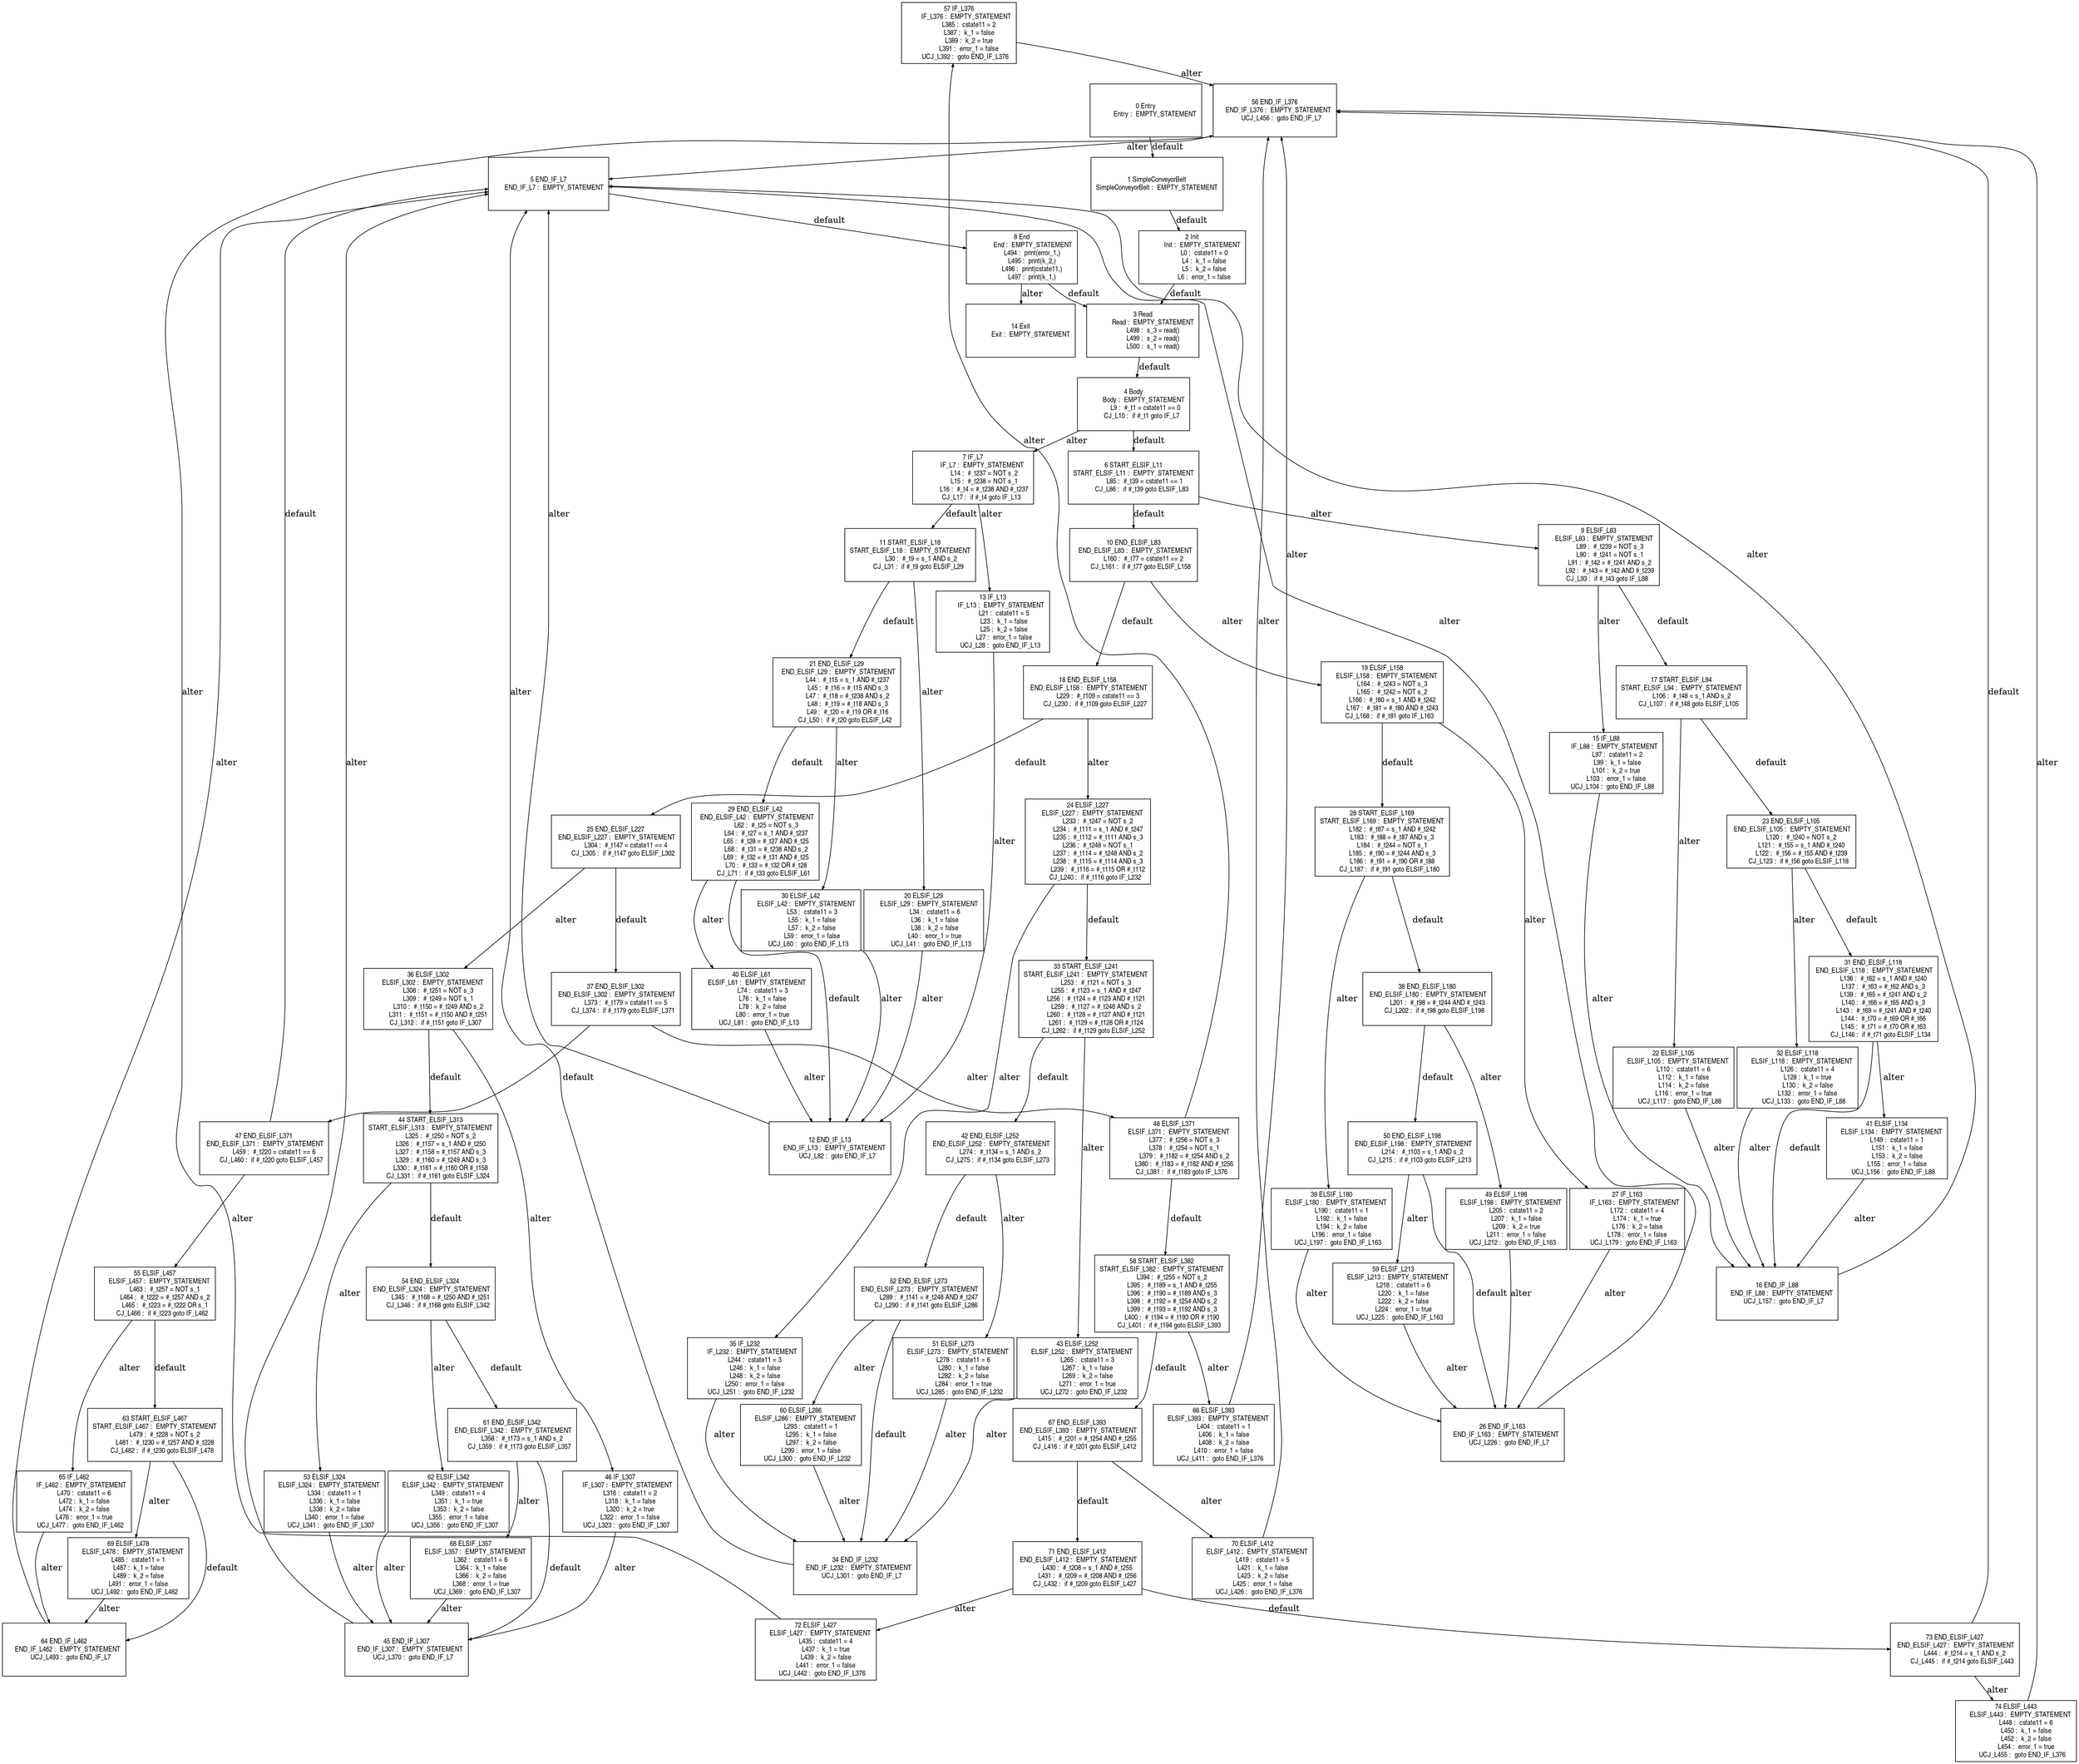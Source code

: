 digraph G {
  ranksep=.25;
  edge [arrowsize=.5]
  node [shape=rectangle, fontname="ArialNarrow",
        fontsize=12,  height=1.2];
  "57 IF_L376
        IF_L376 :  EMPTY_STATEMENT
           L385 :  cstate11 = 2
           L387 :  k_1 = false
           L389 :  k_2 = true
           L391 :  error_1 = false
       UCJ_L392 :  goto END_IF_L376
"; "13 IF_L13
         IF_L13 :  EMPTY_STATEMENT
            L21 :  cstate11 = 5
            L23 :  k_1 = false
            L25 :  k_2 = false
            L27 :  error_1 = false
        UCJ_L28 :  goto END_IF_L13
"; "9 ELSIF_L83
      ELSIF_L83 :  EMPTY_STATEMENT
            L89 :  #_t239 = NOT s_3
            L90 :  #_t241 = NOT s_1
            L91 :  #_t42 = #_t241 AND s_2
            L92 :  #_t43 = #_t42 AND #_t239
         CJ_L93 :  if #_t43 goto IF_L88
"; "65 IF_L462
        IF_L462 :  EMPTY_STATEMENT
           L470 :  cstate11 = 6
           L472 :  k_1 = false
           L474 :  k_2 = false
           L476 :  error_1 = true
       UCJ_L477 :  goto END_IF_L462
"; "58 START_ELSIF_L382
START_ELSIF_L382 :  EMPTY_STATEMENT
           L394 :  #_t255 = NOT s_2
           L395 :  #_t189 = s_1 AND #_t255
           L396 :  #_t190 = #_t189 AND s_3
           L398 :  #_t192 = #_t254 AND s_2
           L399 :  #_t193 = #_t192 AND s_3
           L400 :  #_t194 = #_t193 OR #_t190
        CJ_L401 :  if #_t194 goto ELSIF_L393
"; "10 END_ELSIF_L83
  END_ELSIF_L83 :  EMPTY_STATEMENT
           L160 :  #_t77 = cstate11 == 2
        CJ_L161 :  if #_t77 goto ELSIF_L158
"; "20 ELSIF_L29
      ELSIF_L29 :  EMPTY_STATEMENT
            L34 :  cstate11 = 6
            L36 :  k_1 = false
            L38 :  k_2 = false
            L40 :  error_1 = true
        UCJ_L41 :  goto END_IF_L13
"; "3 Read
           Read :  EMPTY_STATEMENT
           L498 :  s_3 = read()
           L499 :  s_2 = read()
           L500 :  s_1 = read()
"; "31 END_ELSIF_L118
 END_ELSIF_L118 :  EMPTY_STATEMENT
           L136 :  #_t62 = s_1 AND #_t240
           L137 :  #_t63 = #_t62 AND s_3
           L139 :  #_t65 = #_t241 AND s_2
           L140 :  #_t66 = #_t65 AND s_3
           L143 :  #_t69 = #_t241 AND #_t240
           L144 :  #_t70 = #_t69 OR #_t66
           L145 :  #_t71 = #_t70 OR #_t63
        CJ_L146 :  if #_t71 goto ELSIF_L134
"; "59 ELSIF_L213
     ELSIF_L213 :  EMPTY_STATEMENT
           L218 :  cstate11 = 6
           L220 :  k_1 = false
           L222 :  k_2 = false
           L224 :  error_1 = true
       UCJ_L225 :  goto END_IF_L163
"; "61 END_ELSIF_L342
 END_ELSIF_L342 :  EMPTY_STATEMENT
           L358 :  #_t173 = s_1 AND s_2
        CJ_L359 :  if #_t173 goto ELSIF_L357
"; "14 Exit
           Exit :  EMPTY_STATEMENT
"; "49 ELSIF_L198
     ELSIF_L198 :  EMPTY_STATEMENT
           L205 :  cstate11 = 2
           L207 :  k_1 = false
           L209 :  k_2 = true
           L211 :  error_1 = false
       UCJ_L212 :  goto END_IF_L163
"; "21 END_ELSIF_L29
  END_ELSIF_L29 :  EMPTY_STATEMENT
            L44 :  #_t15 = s_1 AND #_t237
            L45 :  #_t16 = #_t15 AND s_3
            L47 :  #_t18 = #_t238 AND s_2
            L48 :  #_t19 = #_t18 AND s_3
            L49 :  #_t20 = #_t19 OR #_t16
         CJ_L50 :  if #_t20 goto ELSIF_L42
"; "38 END_ELSIF_L180
 END_ELSIF_L180 :  EMPTY_STATEMENT
           L201 :  #_t98 = #_t244 AND #_t243
        CJ_L202 :  if #_t98 goto ELSIF_L198
"; "24 ELSIF_L227
     ELSIF_L227 :  EMPTY_STATEMENT
           L233 :  #_t247 = NOT s_2
           L234 :  #_t111 = s_1 AND #_t247
           L235 :  #_t112 = #_t111 AND s_3
           L236 :  #_t248 = NOT s_1
           L237 :  #_t114 = #_t248 AND s_2
           L238 :  #_t115 = #_t114 AND s_3
           L239 :  #_t116 = #_t115 OR #_t112
        CJ_L240 :  if #_t116 goto IF_L232
"; "50 END_ELSIF_L198
 END_ELSIF_L198 :  EMPTY_STATEMENT
           L214 :  #_t103 = s_1 AND s_2
        CJ_L215 :  if #_t103 goto ELSIF_L213
"; "71 END_ELSIF_L412
 END_ELSIF_L412 :  EMPTY_STATEMENT
           L430 :  #_t208 = s_1 AND #_t255
           L431 :  #_t209 = #_t208 AND #_t256
        CJ_L432 :  if #_t209 goto ELSIF_L427
"; "32 ELSIF_L118
     ELSIF_L118 :  EMPTY_STATEMENT
           L126 :  cstate11 = 4
           L128 :  k_1 = true
           L130 :  k_2 = false
           L132 :  error_1 = false
       UCJ_L133 :  goto END_IF_L88
"; "17 START_ELSIF_L94
START_ELSIF_L94 :  EMPTY_STATEMENT
           L106 :  #_t48 = s_1 AND s_2
        CJ_L107 :  if #_t48 goto ELSIF_L105
"; "54 END_ELSIF_L324
 END_ELSIF_L324 :  EMPTY_STATEMENT
           L345 :  #_t168 = #_t250 AND #_t251
        CJ_L346 :  if #_t168 goto ELSIF_L342
"; "68 ELSIF_L357
     ELSIF_L357 :  EMPTY_STATEMENT
           L362 :  cstate11 = 6
           L364 :  k_1 = false
           L366 :  k_2 = false
           L368 :  error_1 = true
       UCJ_L369 :  goto END_IF_L307
"; "67 END_ELSIF_L393
 END_ELSIF_L393 :  EMPTY_STATEMENT
           L415 :  #_t201 = #_t254 AND #_t255
        CJ_L416 :  if #_t201 goto ELSIF_L412
"; "18 END_ELSIF_L158
 END_ELSIF_L158 :  EMPTY_STATEMENT
           L229 :  #_t109 = cstate11 == 3
        CJ_L230 :  if #_t109 goto ELSIF_L227
"; "52 END_ELSIF_L273
 END_ELSIF_L273 :  EMPTY_STATEMENT
           L289 :  #_t141 = #_t248 AND #_t247
        CJ_L290 :  if #_t141 goto ELSIF_L286
"; "1 SimpleConveyorBelt
SimpleConveyorBelt :  EMPTY_STATEMENT
"; "48 ELSIF_L371
     ELSIF_L371 :  EMPTY_STATEMENT
           L377 :  #_t256 = NOT s_3
           L378 :  #_t254 = NOT s_1
           L379 :  #_t182 = #_t254 AND s_2
           L380 :  #_t183 = #_t182 AND #_t256
        CJ_L381 :  if #_t183 goto IF_L376
"; "0 Entry
          Entry :  EMPTY_STATEMENT
"; "56 END_IF_L376
    END_IF_L376 :  EMPTY_STATEMENT
       UCJ_L456 :  goto END_IF_L7
"; "36 ELSIF_L302
     ELSIF_L302 :  EMPTY_STATEMENT
           L308 :  #_t251 = NOT s_3
           L309 :  #_t249 = NOT s_1
           L310 :  #_t150 = #_t249 AND s_2
           L311 :  #_t151 = #_t150 AND #_t251
        CJ_L312 :  if #_t151 goto IF_L307
"; "12 END_IF_L13
     END_IF_L13 :  EMPTY_STATEMENT
        UCJ_L82 :  goto END_IF_L7
"; "74 ELSIF_L443
     ELSIF_L443 :  EMPTY_STATEMENT
           L448 :  cstate11 = 6
           L450 :  k_1 = false
           L452 :  k_2 = false
           L454 :  error_1 = true
       UCJ_L455 :  goto END_IF_L376
"; "34 END_IF_L232
    END_IF_L232 :  EMPTY_STATEMENT
       UCJ_L301 :  goto END_IF_L7
"; "40 ELSIF_L61
      ELSIF_L61 :  EMPTY_STATEMENT
            L74 :  cstate11 = 3
            L76 :  k_1 = false
            L78 :  k_2 = false
            L80 :  error_1 = true
        UCJ_L81 :  goto END_IF_L13
"; "22 ELSIF_L105
     ELSIF_L105 :  EMPTY_STATEMENT
           L110 :  cstate11 = 6
           L112 :  k_1 = false
           L114 :  k_2 = false
           L116 :  error_1 = true
       UCJ_L117 :  goto END_IF_L88
"; "33 START_ELSIF_L241
START_ELSIF_L241 :  EMPTY_STATEMENT
           L253 :  #_t121 = NOT s_3
           L255 :  #_t123 = s_1 AND #_t247
           L256 :  #_t124 = #_t123 AND #_t121
           L259 :  #_t127 = #_t248 AND s_2
           L260 :  #_t128 = #_t127 AND #_t121
           L261 :  #_t129 = #_t128 OR #_t124
        CJ_L262 :  if #_t129 goto ELSIF_L252
"; "69 ELSIF_L478
     ELSIF_L478 :  EMPTY_STATEMENT
           L485 :  cstate11 = 1
           L487 :  k_1 = false
           L489 :  k_2 = false
           L491 :  error_1 = false
       UCJ_L492 :  goto END_IF_L462
"; "15 IF_L88
         IF_L88 :  EMPTY_STATEMENT
            L97 :  cstate11 = 2
            L99 :  k_1 = false
           L101 :  k_2 = true
           L103 :  error_1 = false
       UCJ_L104 :  goto END_IF_L88
"; "46 IF_L307
        IF_L307 :  EMPTY_STATEMENT
           L316 :  cstate11 = 2
           L318 :  k_1 = false
           L320 :  k_2 = true
           L322 :  error_1 = false
       UCJ_L323 :  goto END_IF_L307
"; "51 ELSIF_L273
     ELSIF_L273 :  EMPTY_STATEMENT
           L278 :  cstate11 = 6
           L280 :  k_1 = false
           L282 :  k_2 = false
           L284 :  error_1 = true
       UCJ_L285 :  goto END_IF_L232
"; "11 START_ELSIF_L18
START_ELSIF_L18 :  EMPTY_STATEMENT
            L30 :  #_t9 = s_1 AND s_2
         CJ_L31 :  if #_t9 goto ELSIF_L29
"; "44 START_ELSIF_L313
START_ELSIF_L313 :  EMPTY_STATEMENT
           L325 :  #_t250 = NOT s_2
           L326 :  #_t157 = s_1 AND #_t250
           L327 :  #_t158 = #_t157 AND s_3
           L329 :  #_t160 = #_t249 AND s_3
           L330 :  #_t161 = #_t160 OR #_t158
        CJ_L331 :  if #_t161 goto ELSIF_L324
"; "42 END_ELSIF_L252
 END_ELSIF_L252 :  EMPTY_STATEMENT
           L274 :  #_t134 = s_1 AND s_2
        CJ_L275 :  if #_t134 goto ELSIF_L273
"; "16 END_IF_L88
     END_IF_L88 :  EMPTY_STATEMENT
       UCJ_L157 :  goto END_IF_L7
"; "27 IF_L163
        IF_L163 :  EMPTY_STATEMENT
           L172 :  cstate11 = 4
           L174 :  k_1 = true
           L176 :  k_2 = false
           L178 :  error_1 = false
       UCJ_L179 :  goto END_IF_L163
"; "28 START_ELSIF_L169
START_ELSIF_L169 :  EMPTY_STATEMENT
           L182 :  #_t87 = s_1 AND #_t242
           L183 :  #_t88 = #_t87 AND s_3
           L184 :  #_t244 = NOT s_1
           L185 :  #_t90 = #_t244 AND s_3
           L186 :  #_t91 = #_t90 OR #_t88
        CJ_L187 :  if #_t91 goto ELSIF_L180
"; "64 END_IF_L462
    END_IF_L462 :  EMPTY_STATEMENT
       UCJ_L493 :  goto END_IF_L7
"; "37 END_ELSIF_L302
 END_ELSIF_L302 :  EMPTY_STATEMENT
           L373 :  #_t179 = cstate11 == 5
        CJ_L374 :  if #_t179 goto ELSIF_L371
"; "25 END_ELSIF_L227
 END_ELSIF_L227 :  EMPTY_STATEMENT
           L304 :  #_t147 = cstate11 == 4
        CJ_L305 :  if #_t147 goto ELSIF_L302
"; "30 ELSIF_L42
      ELSIF_L42 :  EMPTY_STATEMENT
            L53 :  cstate11 = 3
            L55 :  k_1 = false
            L57 :  k_2 = false
            L59 :  error_1 = false
        UCJ_L60 :  goto END_IF_L13
"; "60 ELSIF_L286
     ELSIF_L286 :  EMPTY_STATEMENT
           L293 :  cstate11 = 1
           L295 :  k_1 = false
           L297 :  k_2 = false
           L299 :  error_1 = false
       UCJ_L300 :  goto END_IF_L232
"; "5 END_IF_L7
      END_IF_L7 :  EMPTY_STATEMENT
"; "72 ELSIF_L427
     ELSIF_L427 :  EMPTY_STATEMENT
           L435 :  cstate11 = 4
           L437 :  k_1 = true
           L439 :  k_2 = false
           L441 :  error_1 = false
       UCJ_L442 :  goto END_IF_L376
"; "8 End
            End :  EMPTY_STATEMENT
           L494 :  print(error_1,)
           L495 :  print(k_2,)
           L496 :  print(cstate11,)
           L497 :  print(k_1,)
"; "55 ELSIF_L457
     ELSIF_L457 :  EMPTY_STATEMENT
           L463 :  #_t257 = NOT s_1
           L464 :  #_t222 = #_t257 AND s_2
           L465 :  #_t223 = #_t222 OR s_1
        CJ_L466 :  if #_t223 goto IF_L462
"; "26 END_IF_L163
    END_IF_L163 :  EMPTY_STATEMENT
       UCJ_L226 :  goto END_IF_L7
"; "35 IF_L232
        IF_L232 :  EMPTY_STATEMENT
           L244 :  cstate11 = 3
           L246 :  k_1 = false
           L248 :  k_2 = false
           L250 :  error_1 = false
       UCJ_L251 :  goto END_IF_L232
"; "47 END_ELSIF_L371
 END_ELSIF_L371 :  EMPTY_STATEMENT
           L459 :  #_t220 = cstate11 == 6
        CJ_L460 :  if #_t220 goto ELSIF_L457
"; "41 ELSIF_L134
     ELSIF_L134 :  EMPTY_STATEMENT
           L149 :  cstate11 = 1
           L151 :  k_1 = false
           L153 :  k_2 = false
           L155 :  error_1 = false
       UCJ_L156 :  goto END_IF_L88
"; "23 END_ELSIF_L105
 END_ELSIF_L105 :  EMPTY_STATEMENT
           L120 :  #_t240 = NOT s_2
           L121 :  #_t55 = s_1 AND #_t240
           L122 :  #_t56 = #_t55 AND #_t239
        CJ_L123 :  if #_t56 goto ELSIF_L118
"; "66 ELSIF_L393
     ELSIF_L393 :  EMPTY_STATEMENT
           L404 :  cstate11 = 1
           L406 :  k_1 = false
           L408 :  k_2 = false
           L410 :  error_1 = false
       UCJ_L411 :  goto END_IF_L376
"; "2 Init
           Init :  EMPTY_STATEMENT
             L0 :  cstate11 = 0
             L4 :  k_1 = false
             L5 :  k_2 = false
             L6 :  error_1 = false
"; "62 ELSIF_L342
     ELSIF_L342 :  EMPTY_STATEMENT
           L349 :  cstate11 = 4
           L351 :  k_1 = true
           L353 :  k_2 = false
           L355 :  error_1 = false
       UCJ_L356 :  goto END_IF_L307
"; "29 END_ELSIF_L42
  END_ELSIF_L42 :  EMPTY_STATEMENT
            L62 :  #_t25 = NOT s_3
            L64 :  #_t27 = s_1 AND #_t237
            L65 :  #_t28 = #_t27 AND #_t25
            L68 :  #_t31 = #_t238 AND s_2
            L69 :  #_t32 = #_t31 AND #_t25
            L70 :  #_t33 = #_t32 OR #_t28
         CJ_L71 :  if #_t33 goto ELSIF_L61
"; "70 ELSIF_L412
     ELSIF_L412 :  EMPTY_STATEMENT
           L419 :  cstate11 = 5
           L421 :  k_1 = false
           L423 :  k_2 = false
           L425 :  error_1 = false
       UCJ_L426 :  goto END_IF_L376
"; "73 END_ELSIF_L427
 END_ELSIF_L427 :  EMPTY_STATEMENT
           L444 :  #_t214 = s_1 AND s_2
        CJ_L445 :  if #_t214 goto ELSIF_L443
"; "45 END_IF_L307
    END_IF_L307 :  EMPTY_STATEMENT
       UCJ_L370 :  goto END_IF_L7
"; "19 ELSIF_L158
     ELSIF_L158 :  EMPTY_STATEMENT
           L164 :  #_t243 = NOT s_3
           L165 :  #_t242 = NOT s_2
           L166 :  #_t80 = s_1 AND #_t242
           L167 :  #_t81 = #_t80 AND #_t243
        CJ_L168 :  if #_t81 goto IF_L163
"; "6 START_ELSIF_L11
START_ELSIF_L11 :  EMPTY_STATEMENT
            L85 :  #_t39 = cstate11 == 1
         CJ_L86 :  if #_t39 goto ELSIF_L83
"; "63 START_ELSIF_L467
START_ELSIF_L467 :  EMPTY_STATEMENT
           L479 :  #_t228 = NOT s_2
           L481 :  #_t230 = #_t257 AND #_t228
        CJ_L482 :  if #_t230 goto ELSIF_L478
"; "53 ELSIF_L324
     ELSIF_L324 :  EMPTY_STATEMENT
           L334 :  cstate11 = 1
           L336 :  k_1 = false
           L338 :  k_2 = false
           L340 :  error_1 = false
       UCJ_L341 :  goto END_IF_L307
"; "4 Body
           Body :  EMPTY_STATEMENT
             L9 :  #_t1 = cstate11 == 0
         CJ_L10 :  if #_t1 goto IF_L7
"; "7 IF_L7
          IF_L7 :  EMPTY_STATEMENT
            L14 :  #_t237 = NOT s_2
            L15 :  #_t238 = NOT s_1
            L16 :  #_t4 = #_t238 AND #_t237
         CJ_L17 :  if #_t4 goto IF_L13
"; "39 ELSIF_L180
     ELSIF_L180 :  EMPTY_STATEMENT
           L190 :  cstate11 = 1
           L192 :  k_1 = false
           L194 :  k_2 = false
           L196 :  error_1 = false
       UCJ_L197 :  goto END_IF_L163
"; "43 ELSIF_L252
     ELSIF_L252 :  EMPTY_STATEMENT
           L265 :  cstate11 = 3
           L267 :  k_1 = false
           L269 :  k_2 = false
           L271 :  error_1 = true
       UCJ_L272 :  goto END_IF_L232
"; 
  "1 SimpleConveyorBelt
SimpleConveyorBelt :  EMPTY_STATEMENT
" -> "2 Init
           Init :  EMPTY_STATEMENT
             L0 :  cstate11 = 0
             L4 :  k_1 = false
             L5 :  k_2 = false
             L6 :  error_1 = false
"  [label="default"];
  "2 Init
           Init :  EMPTY_STATEMENT
             L0 :  cstate11 = 0
             L4 :  k_1 = false
             L5 :  k_2 = false
             L6 :  error_1 = false
" -> "3 Read
           Read :  EMPTY_STATEMENT
           L498 :  s_3 = read()
           L499 :  s_2 = read()
           L500 :  s_1 = read()
"  [label="default"];
  "4 Body
           Body :  EMPTY_STATEMENT
             L9 :  #_t1 = cstate11 == 0
         CJ_L10 :  if #_t1 goto IF_L7
" -> "6 START_ELSIF_L11
START_ELSIF_L11 :  EMPTY_STATEMENT
            L85 :  #_t39 = cstate11 == 1
         CJ_L86 :  if #_t39 goto ELSIF_L83
"  [label="default"];
  "4 Body
           Body :  EMPTY_STATEMENT
             L9 :  #_t1 = cstate11 == 0
         CJ_L10 :  if #_t1 goto IF_L7
" -> "7 IF_L7
          IF_L7 :  EMPTY_STATEMENT
            L14 :  #_t237 = NOT s_2
            L15 :  #_t238 = NOT s_1
            L16 :  #_t4 = #_t238 AND #_t237
         CJ_L17 :  if #_t4 goto IF_L13
"  [label="alter"];
  "7 IF_L7
          IF_L7 :  EMPTY_STATEMENT
            L14 :  #_t237 = NOT s_2
            L15 :  #_t238 = NOT s_1
            L16 :  #_t4 = #_t238 AND #_t237
         CJ_L17 :  if #_t4 goto IF_L13
" -> "11 START_ELSIF_L18
START_ELSIF_L18 :  EMPTY_STATEMENT
            L30 :  #_t9 = s_1 AND s_2
         CJ_L31 :  if #_t9 goto ELSIF_L29
"  [label="default"];
  "7 IF_L7
          IF_L7 :  EMPTY_STATEMENT
            L14 :  #_t237 = NOT s_2
            L15 :  #_t238 = NOT s_1
            L16 :  #_t4 = #_t238 AND #_t237
         CJ_L17 :  if #_t4 goto IF_L13
" -> "13 IF_L13
         IF_L13 :  EMPTY_STATEMENT
            L21 :  cstate11 = 5
            L23 :  k_1 = false
            L25 :  k_2 = false
            L27 :  error_1 = false
        UCJ_L28 :  goto END_IF_L13
"  [label="alter"];
  "13 IF_L13
         IF_L13 :  EMPTY_STATEMENT
            L21 :  cstate11 = 5
            L23 :  k_1 = false
            L25 :  k_2 = false
            L27 :  error_1 = false
        UCJ_L28 :  goto END_IF_L13
" -> "12 END_IF_L13
     END_IF_L13 :  EMPTY_STATEMENT
        UCJ_L82 :  goto END_IF_L7
"  [label="alter"];
  "11 START_ELSIF_L18
START_ELSIF_L18 :  EMPTY_STATEMENT
            L30 :  #_t9 = s_1 AND s_2
         CJ_L31 :  if #_t9 goto ELSIF_L29
" -> "21 END_ELSIF_L29
  END_ELSIF_L29 :  EMPTY_STATEMENT
            L44 :  #_t15 = s_1 AND #_t237
            L45 :  #_t16 = #_t15 AND s_3
            L47 :  #_t18 = #_t238 AND s_2
            L48 :  #_t19 = #_t18 AND s_3
            L49 :  #_t20 = #_t19 OR #_t16
         CJ_L50 :  if #_t20 goto ELSIF_L42
"  [label="default"];
  "11 START_ELSIF_L18
START_ELSIF_L18 :  EMPTY_STATEMENT
            L30 :  #_t9 = s_1 AND s_2
         CJ_L31 :  if #_t9 goto ELSIF_L29
" -> "20 ELSIF_L29
      ELSIF_L29 :  EMPTY_STATEMENT
            L34 :  cstate11 = 6
            L36 :  k_1 = false
            L38 :  k_2 = false
            L40 :  error_1 = true
        UCJ_L41 :  goto END_IF_L13
"  [label="alter"];
  "20 ELSIF_L29
      ELSIF_L29 :  EMPTY_STATEMENT
            L34 :  cstate11 = 6
            L36 :  k_1 = false
            L38 :  k_2 = false
            L40 :  error_1 = true
        UCJ_L41 :  goto END_IF_L13
" -> "12 END_IF_L13
     END_IF_L13 :  EMPTY_STATEMENT
        UCJ_L82 :  goto END_IF_L7
"  [label="alter"];
  "21 END_ELSIF_L29
  END_ELSIF_L29 :  EMPTY_STATEMENT
            L44 :  #_t15 = s_1 AND #_t237
            L45 :  #_t16 = #_t15 AND s_3
            L47 :  #_t18 = #_t238 AND s_2
            L48 :  #_t19 = #_t18 AND s_3
            L49 :  #_t20 = #_t19 OR #_t16
         CJ_L50 :  if #_t20 goto ELSIF_L42
" -> "29 END_ELSIF_L42
  END_ELSIF_L42 :  EMPTY_STATEMENT
            L62 :  #_t25 = NOT s_3
            L64 :  #_t27 = s_1 AND #_t237
            L65 :  #_t28 = #_t27 AND #_t25
            L68 :  #_t31 = #_t238 AND s_2
            L69 :  #_t32 = #_t31 AND #_t25
            L70 :  #_t33 = #_t32 OR #_t28
         CJ_L71 :  if #_t33 goto ELSIF_L61
"  [label="default"];
  "21 END_ELSIF_L29
  END_ELSIF_L29 :  EMPTY_STATEMENT
            L44 :  #_t15 = s_1 AND #_t237
            L45 :  #_t16 = #_t15 AND s_3
            L47 :  #_t18 = #_t238 AND s_2
            L48 :  #_t19 = #_t18 AND s_3
            L49 :  #_t20 = #_t19 OR #_t16
         CJ_L50 :  if #_t20 goto ELSIF_L42
" -> "30 ELSIF_L42
      ELSIF_L42 :  EMPTY_STATEMENT
            L53 :  cstate11 = 3
            L55 :  k_1 = false
            L57 :  k_2 = false
            L59 :  error_1 = false
        UCJ_L60 :  goto END_IF_L13
"  [label="alter"];
  "30 ELSIF_L42
      ELSIF_L42 :  EMPTY_STATEMENT
            L53 :  cstate11 = 3
            L55 :  k_1 = false
            L57 :  k_2 = false
            L59 :  error_1 = false
        UCJ_L60 :  goto END_IF_L13
" -> "12 END_IF_L13
     END_IF_L13 :  EMPTY_STATEMENT
        UCJ_L82 :  goto END_IF_L7
"  [label="alter"];
  "29 END_ELSIF_L42
  END_ELSIF_L42 :  EMPTY_STATEMENT
            L62 :  #_t25 = NOT s_3
            L64 :  #_t27 = s_1 AND #_t237
            L65 :  #_t28 = #_t27 AND #_t25
            L68 :  #_t31 = #_t238 AND s_2
            L69 :  #_t32 = #_t31 AND #_t25
            L70 :  #_t33 = #_t32 OR #_t28
         CJ_L71 :  if #_t33 goto ELSIF_L61
" -> "12 END_IF_L13
     END_IF_L13 :  EMPTY_STATEMENT
        UCJ_L82 :  goto END_IF_L7
"  [label="default"];
  "29 END_ELSIF_L42
  END_ELSIF_L42 :  EMPTY_STATEMENT
            L62 :  #_t25 = NOT s_3
            L64 :  #_t27 = s_1 AND #_t237
            L65 :  #_t28 = #_t27 AND #_t25
            L68 :  #_t31 = #_t238 AND s_2
            L69 :  #_t32 = #_t31 AND #_t25
            L70 :  #_t33 = #_t32 OR #_t28
         CJ_L71 :  if #_t33 goto ELSIF_L61
" -> "40 ELSIF_L61
      ELSIF_L61 :  EMPTY_STATEMENT
            L74 :  cstate11 = 3
            L76 :  k_1 = false
            L78 :  k_2 = false
            L80 :  error_1 = true
        UCJ_L81 :  goto END_IF_L13
"  [label="alter"];
  "40 ELSIF_L61
      ELSIF_L61 :  EMPTY_STATEMENT
            L74 :  cstate11 = 3
            L76 :  k_1 = false
            L78 :  k_2 = false
            L80 :  error_1 = true
        UCJ_L81 :  goto END_IF_L13
" -> "12 END_IF_L13
     END_IF_L13 :  EMPTY_STATEMENT
        UCJ_L82 :  goto END_IF_L7
"  [label="alter"];
  "12 END_IF_L13
     END_IF_L13 :  EMPTY_STATEMENT
        UCJ_L82 :  goto END_IF_L7
" -> "5 END_IF_L7
      END_IF_L7 :  EMPTY_STATEMENT
"  [label="alter"];
  "6 START_ELSIF_L11
START_ELSIF_L11 :  EMPTY_STATEMENT
            L85 :  #_t39 = cstate11 == 1
         CJ_L86 :  if #_t39 goto ELSIF_L83
" -> "10 END_ELSIF_L83
  END_ELSIF_L83 :  EMPTY_STATEMENT
           L160 :  #_t77 = cstate11 == 2
        CJ_L161 :  if #_t77 goto ELSIF_L158
"  [label="default"];
  "6 START_ELSIF_L11
START_ELSIF_L11 :  EMPTY_STATEMENT
            L85 :  #_t39 = cstate11 == 1
         CJ_L86 :  if #_t39 goto ELSIF_L83
" -> "9 ELSIF_L83
      ELSIF_L83 :  EMPTY_STATEMENT
            L89 :  #_t239 = NOT s_3
            L90 :  #_t241 = NOT s_1
            L91 :  #_t42 = #_t241 AND s_2
            L92 :  #_t43 = #_t42 AND #_t239
         CJ_L93 :  if #_t43 goto IF_L88
"  [label="alter"];
  "9 ELSIF_L83
      ELSIF_L83 :  EMPTY_STATEMENT
            L89 :  #_t239 = NOT s_3
            L90 :  #_t241 = NOT s_1
            L91 :  #_t42 = #_t241 AND s_2
            L92 :  #_t43 = #_t42 AND #_t239
         CJ_L93 :  if #_t43 goto IF_L88
" -> "17 START_ELSIF_L94
START_ELSIF_L94 :  EMPTY_STATEMENT
           L106 :  #_t48 = s_1 AND s_2
        CJ_L107 :  if #_t48 goto ELSIF_L105
"  [label="default"];
  "9 ELSIF_L83
      ELSIF_L83 :  EMPTY_STATEMENT
            L89 :  #_t239 = NOT s_3
            L90 :  #_t241 = NOT s_1
            L91 :  #_t42 = #_t241 AND s_2
            L92 :  #_t43 = #_t42 AND #_t239
         CJ_L93 :  if #_t43 goto IF_L88
" -> "15 IF_L88
         IF_L88 :  EMPTY_STATEMENT
            L97 :  cstate11 = 2
            L99 :  k_1 = false
           L101 :  k_2 = true
           L103 :  error_1 = false
       UCJ_L104 :  goto END_IF_L88
"  [label="alter"];
  "15 IF_L88
         IF_L88 :  EMPTY_STATEMENT
            L97 :  cstate11 = 2
            L99 :  k_1 = false
           L101 :  k_2 = true
           L103 :  error_1 = false
       UCJ_L104 :  goto END_IF_L88
" -> "16 END_IF_L88
     END_IF_L88 :  EMPTY_STATEMENT
       UCJ_L157 :  goto END_IF_L7
"  [label="alter"];
  "17 START_ELSIF_L94
START_ELSIF_L94 :  EMPTY_STATEMENT
           L106 :  #_t48 = s_1 AND s_2
        CJ_L107 :  if #_t48 goto ELSIF_L105
" -> "23 END_ELSIF_L105
 END_ELSIF_L105 :  EMPTY_STATEMENT
           L120 :  #_t240 = NOT s_2
           L121 :  #_t55 = s_1 AND #_t240
           L122 :  #_t56 = #_t55 AND #_t239
        CJ_L123 :  if #_t56 goto ELSIF_L118
"  [label="default"];
  "17 START_ELSIF_L94
START_ELSIF_L94 :  EMPTY_STATEMENT
           L106 :  #_t48 = s_1 AND s_2
        CJ_L107 :  if #_t48 goto ELSIF_L105
" -> "22 ELSIF_L105
     ELSIF_L105 :  EMPTY_STATEMENT
           L110 :  cstate11 = 6
           L112 :  k_1 = false
           L114 :  k_2 = false
           L116 :  error_1 = true
       UCJ_L117 :  goto END_IF_L88
"  [label="alter"];
  "22 ELSIF_L105
     ELSIF_L105 :  EMPTY_STATEMENT
           L110 :  cstate11 = 6
           L112 :  k_1 = false
           L114 :  k_2 = false
           L116 :  error_1 = true
       UCJ_L117 :  goto END_IF_L88
" -> "16 END_IF_L88
     END_IF_L88 :  EMPTY_STATEMENT
       UCJ_L157 :  goto END_IF_L7
"  [label="alter"];
  "23 END_ELSIF_L105
 END_ELSIF_L105 :  EMPTY_STATEMENT
           L120 :  #_t240 = NOT s_2
           L121 :  #_t55 = s_1 AND #_t240
           L122 :  #_t56 = #_t55 AND #_t239
        CJ_L123 :  if #_t56 goto ELSIF_L118
" -> "31 END_ELSIF_L118
 END_ELSIF_L118 :  EMPTY_STATEMENT
           L136 :  #_t62 = s_1 AND #_t240
           L137 :  #_t63 = #_t62 AND s_3
           L139 :  #_t65 = #_t241 AND s_2
           L140 :  #_t66 = #_t65 AND s_3
           L143 :  #_t69 = #_t241 AND #_t240
           L144 :  #_t70 = #_t69 OR #_t66
           L145 :  #_t71 = #_t70 OR #_t63
        CJ_L146 :  if #_t71 goto ELSIF_L134
"  [label="default"];
  "23 END_ELSIF_L105
 END_ELSIF_L105 :  EMPTY_STATEMENT
           L120 :  #_t240 = NOT s_2
           L121 :  #_t55 = s_1 AND #_t240
           L122 :  #_t56 = #_t55 AND #_t239
        CJ_L123 :  if #_t56 goto ELSIF_L118
" -> "32 ELSIF_L118
     ELSIF_L118 :  EMPTY_STATEMENT
           L126 :  cstate11 = 4
           L128 :  k_1 = true
           L130 :  k_2 = false
           L132 :  error_1 = false
       UCJ_L133 :  goto END_IF_L88
"  [label="alter"];
  "32 ELSIF_L118
     ELSIF_L118 :  EMPTY_STATEMENT
           L126 :  cstate11 = 4
           L128 :  k_1 = true
           L130 :  k_2 = false
           L132 :  error_1 = false
       UCJ_L133 :  goto END_IF_L88
" -> "16 END_IF_L88
     END_IF_L88 :  EMPTY_STATEMENT
       UCJ_L157 :  goto END_IF_L7
"  [label="alter"];
  "31 END_ELSIF_L118
 END_ELSIF_L118 :  EMPTY_STATEMENT
           L136 :  #_t62 = s_1 AND #_t240
           L137 :  #_t63 = #_t62 AND s_3
           L139 :  #_t65 = #_t241 AND s_2
           L140 :  #_t66 = #_t65 AND s_3
           L143 :  #_t69 = #_t241 AND #_t240
           L144 :  #_t70 = #_t69 OR #_t66
           L145 :  #_t71 = #_t70 OR #_t63
        CJ_L146 :  if #_t71 goto ELSIF_L134
" -> "16 END_IF_L88
     END_IF_L88 :  EMPTY_STATEMENT
       UCJ_L157 :  goto END_IF_L7
"  [label="default"];
  "31 END_ELSIF_L118
 END_ELSIF_L118 :  EMPTY_STATEMENT
           L136 :  #_t62 = s_1 AND #_t240
           L137 :  #_t63 = #_t62 AND s_3
           L139 :  #_t65 = #_t241 AND s_2
           L140 :  #_t66 = #_t65 AND s_3
           L143 :  #_t69 = #_t241 AND #_t240
           L144 :  #_t70 = #_t69 OR #_t66
           L145 :  #_t71 = #_t70 OR #_t63
        CJ_L146 :  if #_t71 goto ELSIF_L134
" -> "41 ELSIF_L134
     ELSIF_L134 :  EMPTY_STATEMENT
           L149 :  cstate11 = 1
           L151 :  k_1 = false
           L153 :  k_2 = false
           L155 :  error_1 = false
       UCJ_L156 :  goto END_IF_L88
"  [label="alter"];
  "41 ELSIF_L134
     ELSIF_L134 :  EMPTY_STATEMENT
           L149 :  cstate11 = 1
           L151 :  k_1 = false
           L153 :  k_2 = false
           L155 :  error_1 = false
       UCJ_L156 :  goto END_IF_L88
" -> "16 END_IF_L88
     END_IF_L88 :  EMPTY_STATEMENT
       UCJ_L157 :  goto END_IF_L7
"  [label="alter"];
  "16 END_IF_L88
     END_IF_L88 :  EMPTY_STATEMENT
       UCJ_L157 :  goto END_IF_L7
" -> "5 END_IF_L7
      END_IF_L7 :  EMPTY_STATEMENT
"  [label="alter"];
  "10 END_ELSIF_L83
  END_ELSIF_L83 :  EMPTY_STATEMENT
           L160 :  #_t77 = cstate11 == 2
        CJ_L161 :  if #_t77 goto ELSIF_L158
" -> "18 END_ELSIF_L158
 END_ELSIF_L158 :  EMPTY_STATEMENT
           L229 :  #_t109 = cstate11 == 3
        CJ_L230 :  if #_t109 goto ELSIF_L227
"  [label="default"];
  "10 END_ELSIF_L83
  END_ELSIF_L83 :  EMPTY_STATEMENT
           L160 :  #_t77 = cstate11 == 2
        CJ_L161 :  if #_t77 goto ELSIF_L158
" -> "19 ELSIF_L158
     ELSIF_L158 :  EMPTY_STATEMENT
           L164 :  #_t243 = NOT s_3
           L165 :  #_t242 = NOT s_2
           L166 :  #_t80 = s_1 AND #_t242
           L167 :  #_t81 = #_t80 AND #_t243
        CJ_L168 :  if #_t81 goto IF_L163
"  [label="alter"];
  "19 ELSIF_L158
     ELSIF_L158 :  EMPTY_STATEMENT
           L164 :  #_t243 = NOT s_3
           L165 :  #_t242 = NOT s_2
           L166 :  #_t80 = s_1 AND #_t242
           L167 :  #_t81 = #_t80 AND #_t243
        CJ_L168 :  if #_t81 goto IF_L163
" -> "28 START_ELSIF_L169
START_ELSIF_L169 :  EMPTY_STATEMENT
           L182 :  #_t87 = s_1 AND #_t242
           L183 :  #_t88 = #_t87 AND s_3
           L184 :  #_t244 = NOT s_1
           L185 :  #_t90 = #_t244 AND s_3
           L186 :  #_t91 = #_t90 OR #_t88
        CJ_L187 :  if #_t91 goto ELSIF_L180
"  [label="default"];
  "19 ELSIF_L158
     ELSIF_L158 :  EMPTY_STATEMENT
           L164 :  #_t243 = NOT s_3
           L165 :  #_t242 = NOT s_2
           L166 :  #_t80 = s_1 AND #_t242
           L167 :  #_t81 = #_t80 AND #_t243
        CJ_L168 :  if #_t81 goto IF_L163
" -> "27 IF_L163
        IF_L163 :  EMPTY_STATEMENT
           L172 :  cstate11 = 4
           L174 :  k_1 = true
           L176 :  k_2 = false
           L178 :  error_1 = false
       UCJ_L179 :  goto END_IF_L163
"  [label="alter"];
  "27 IF_L163
        IF_L163 :  EMPTY_STATEMENT
           L172 :  cstate11 = 4
           L174 :  k_1 = true
           L176 :  k_2 = false
           L178 :  error_1 = false
       UCJ_L179 :  goto END_IF_L163
" -> "26 END_IF_L163
    END_IF_L163 :  EMPTY_STATEMENT
       UCJ_L226 :  goto END_IF_L7
"  [label="alter"];
  "28 START_ELSIF_L169
START_ELSIF_L169 :  EMPTY_STATEMENT
           L182 :  #_t87 = s_1 AND #_t242
           L183 :  #_t88 = #_t87 AND s_3
           L184 :  #_t244 = NOT s_1
           L185 :  #_t90 = #_t244 AND s_3
           L186 :  #_t91 = #_t90 OR #_t88
        CJ_L187 :  if #_t91 goto ELSIF_L180
" -> "38 END_ELSIF_L180
 END_ELSIF_L180 :  EMPTY_STATEMENT
           L201 :  #_t98 = #_t244 AND #_t243
        CJ_L202 :  if #_t98 goto ELSIF_L198
"  [label="default"];
  "28 START_ELSIF_L169
START_ELSIF_L169 :  EMPTY_STATEMENT
           L182 :  #_t87 = s_1 AND #_t242
           L183 :  #_t88 = #_t87 AND s_3
           L184 :  #_t244 = NOT s_1
           L185 :  #_t90 = #_t244 AND s_3
           L186 :  #_t91 = #_t90 OR #_t88
        CJ_L187 :  if #_t91 goto ELSIF_L180
" -> "39 ELSIF_L180
     ELSIF_L180 :  EMPTY_STATEMENT
           L190 :  cstate11 = 1
           L192 :  k_1 = false
           L194 :  k_2 = false
           L196 :  error_1 = false
       UCJ_L197 :  goto END_IF_L163
"  [label="alter"];
  "39 ELSIF_L180
     ELSIF_L180 :  EMPTY_STATEMENT
           L190 :  cstate11 = 1
           L192 :  k_1 = false
           L194 :  k_2 = false
           L196 :  error_1 = false
       UCJ_L197 :  goto END_IF_L163
" -> "26 END_IF_L163
    END_IF_L163 :  EMPTY_STATEMENT
       UCJ_L226 :  goto END_IF_L7
"  [label="alter"];
  "38 END_ELSIF_L180
 END_ELSIF_L180 :  EMPTY_STATEMENT
           L201 :  #_t98 = #_t244 AND #_t243
        CJ_L202 :  if #_t98 goto ELSIF_L198
" -> "50 END_ELSIF_L198
 END_ELSIF_L198 :  EMPTY_STATEMENT
           L214 :  #_t103 = s_1 AND s_2
        CJ_L215 :  if #_t103 goto ELSIF_L213
"  [label="default"];
  "38 END_ELSIF_L180
 END_ELSIF_L180 :  EMPTY_STATEMENT
           L201 :  #_t98 = #_t244 AND #_t243
        CJ_L202 :  if #_t98 goto ELSIF_L198
" -> "49 ELSIF_L198
     ELSIF_L198 :  EMPTY_STATEMENT
           L205 :  cstate11 = 2
           L207 :  k_1 = false
           L209 :  k_2 = true
           L211 :  error_1 = false
       UCJ_L212 :  goto END_IF_L163
"  [label="alter"];
  "49 ELSIF_L198
     ELSIF_L198 :  EMPTY_STATEMENT
           L205 :  cstate11 = 2
           L207 :  k_1 = false
           L209 :  k_2 = true
           L211 :  error_1 = false
       UCJ_L212 :  goto END_IF_L163
" -> "26 END_IF_L163
    END_IF_L163 :  EMPTY_STATEMENT
       UCJ_L226 :  goto END_IF_L7
"  [label="alter"];
  "50 END_ELSIF_L198
 END_ELSIF_L198 :  EMPTY_STATEMENT
           L214 :  #_t103 = s_1 AND s_2
        CJ_L215 :  if #_t103 goto ELSIF_L213
" -> "26 END_IF_L163
    END_IF_L163 :  EMPTY_STATEMENT
       UCJ_L226 :  goto END_IF_L7
"  [label="default"];
  "50 END_ELSIF_L198
 END_ELSIF_L198 :  EMPTY_STATEMENT
           L214 :  #_t103 = s_1 AND s_2
        CJ_L215 :  if #_t103 goto ELSIF_L213
" -> "59 ELSIF_L213
     ELSIF_L213 :  EMPTY_STATEMENT
           L218 :  cstate11 = 6
           L220 :  k_1 = false
           L222 :  k_2 = false
           L224 :  error_1 = true
       UCJ_L225 :  goto END_IF_L163
"  [label="alter"];
  "59 ELSIF_L213
     ELSIF_L213 :  EMPTY_STATEMENT
           L218 :  cstate11 = 6
           L220 :  k_1 = false
           L222 :  k_2 = false
           L224 :  error_1 = true
       UCJ_L225 :  goto END_IF_L163
" -> "26 END_IF_L163
    END_IF_L163 :  EMPTY_STATEMENT
       UCJ_L226 :  goto END_IF_L7
"  [label="alter"];
  "26 END_IF_L163
    END_IF_L163 :  EMPTY_STATEMENT
       UCJ_L226 :  goto END_IF_L7
" -> "5 END_IF_L7
      END_IF_L7 :  EMPTY_STATEMENT
"  [label="alter"];
  "18 END_ELSIF_L158
 END_ELSIF_L158 :  EMPTY_STATEMENT
           L229 :  #_t109 = cstate11 == 3
        CJ_L230 :  if #_t109 goto ELSIF_L227
" -> "25 END_ELSIF_L227
 END_ELSIF_L227 :  EMPTY_STATEMENT
           L304 :  #_t147 = cstate11 == 4
        CJ_L305 :  if #_t147 goto ELSIF_L302
"  [label="default"];
  "18 END_ELSIF_L158
 END_ELSIF_L158 :  EMPTY_STATEMENT
           L229 :  #_t109 = cstate11 == 3
        CJ_L230 :  if #_t109 goto ELSIF_L227
" -> "24 ELSIF_L227
     ELSIF_L227 :  EMPTY_STATEMENT
           L233 :  #_t247 = NOT s_2
           L234 :  #_t111 = s_1 AND #_t247
           L235 :  #_t112 = #_t111 AND s_3
           L236 :  #_t248 = NOT s_1
           L237 :  #_t114 = #_t248 AND s_2
           L238 :  #_t115 = #_t114 AND s_3
           L239 :  #_t116 = #_t115 OR #_t112
        CJ_L240 :  if #_t116 goto IF_L232
"  [label="alter"];
  "24 ELSIF_L227
     ELSIF_L227 :  EMPTY_STATEMENT
           L233 :  #_t247 = NOT s_2
           L234 :  #_t111 = s_1 AND #_t247
           L235 :  #_t112 = #_t111 AND s_3
           L236 :  #_t248 = NOT s_1
           L237 :  #_t114 = #_t248 AND s_2
           L238 :  #_t115 = #_t114 AND s_3
           L239 :  #_t116 = #_t115 OR #_t112
        CJ_L240 :  if #_t116 goto IF_L232
" -> "33 START_ELSIF_L241
START_ELSIF_L241 :  EMPTY_STATEMENT
           L253 :  #_t121 = NOT s_3
           L255 :  #_t123 = s_1 AND #_t247
           L256 :  #_t124 = #_t123 AND #_t121
           L259 :  #_t127 = #_t248 AND s_2
           L260 :  #_t128 = #_t127 AND #_t121
           L261 :  #_t129 = #_t128 OR #_t124
        CJ_L262 :  if #_t129 goto ELSIF_L252
"  [label="default"];
  "24 ELSIF_L227
     ELSIF_L227 :  EMPTY_STATEMENT
           L233 :  #_t247 = NOT s_2
           L234 :  #_t111 = s_1 AND #_t247
           L235 :  #_t112 = #_t111 AND s_3
           L236 :  #_t248 = NOT s_1
           L237 :  #_t114 = #_t248 AND s_2
           L238 :  #_t115 = #_t114 AND s_3
           L239 :  #_t116 = #_t115 OR #_t112
        CJ_L240 :  if #_t116 goto IF_L232
" -> "35 IF_L232
        IF_L232 :  EMPTY_STATEMENT
           L244 :  cstate11 = 3
           L246 :  k_1 = false
           L248 :  k_2 = false
           L250 :  error_1 = false
       UCJ_L251 :  goto END_IF_L232
"  [label="alter"];
  "35 IF_L232
        IF_L232 :  EMPTY_STATEMENT
           L244 :  cstate11 = 3
           L246 :  k_1 = false
           L248 :  k_2 = false
           L250 :  error_1 = false
       UCJ_L251 :  goto END_IF_L232
" -> "34 END_IF_L232
    END_IF_L232 :  EMPTY_STATEMENT
       UCJ_L301 :  goto END_IF_L7
"  [label="alter"];
  "33 START_ELSIF_L241
START_ELSIF_L241 :  EMPTY_STATEMENT
           L253 :  #_t121 = NOT s_3
           L255 :  #_t123 = s_1 AND #_t247
           L256 :  #_t124 = #_t123 AND #_t121
           L259 :  #_t127 = #_t248 AND s_2
           L260 :  #_t128 = #_t127 AND #_t121
           L261 :  #_t129 = #_t128 OR #_t124
        CJ_L262 :  if #_t129 goto ELSIF_L252
" -> "42 END_ELSIF_L252
 END_ELSIF_L252 :  EMPTY_STATEMENT
           L274 :  #_t134 = s_1 AND s_2
        CJ_L275 :  if #_t134 goto ELSIF_L273
"  [label="default"];
  "33 START_ELSIF_L241
START_ELSIF_L241 :  EMPTY_STATEMENT
           L253 :  #_t121 = NOT s_3
           L255 :  #_t123 = s_1 AND #_t247
           L256 :  #_t124 = #_t123 AND #_t121
           L259 :  #_t127 = #_t248 AND s_2
           L260 :  #_t128 = #_t127 AND #_t121
           L261 :  #_t129 = #_t128 OR #_t124
        CJ_L262 :  if #_t129 goto ELSIF_L252
" -> "43 ELSIF_L252
     ELSIF_L252 :  EMPTY_STATEMENT
           L265 :  cstate11 = 3
           L267 :  k_1 = false
           L269 :  k_2 = false
           L271 :  error_1 = true
       UCJ_L272 :  goto END_IF_L232
"  [label="alter"];
  "43 ELSIF_L252
     ELSIF_L252 :  EMPTY_STATEMENT
           L265 :  cstate11 = 3
           L267 :  k_1 = false
           L269 :  k_2 = false
           L271 :  error_1 = true
       UCJ_L272 :  goto END_IF_L232
" -> "34 END_IF_L232
    END_IF_L232 :  EMPTY_STATEMENT
       UCJ_L301 :  goto END_IF_L7
"  [label="alter"];
  "42 END_ELSIF_L252
 END_ELSIF_L252 :  EMPTY_STATEMENT
           L274 :  #_t134 = s_1 AND s_2
        CJ_L275 :  if #_t134 goto ELSIF_L273
" -> "52 END_ELSIF_L273
 END_ELSIF_L273 :  EMPTY_STATEMENT
           L289 :  #_t141 = #_t248 AND #_t247
        CJ_L290 :  if #_t141 goto ELSIF_L286
"  [label="default"];
  "42 END_ELSIF_L252
 END_ELSIF_L252 :  EMPTY_STATEMENT
           L274 :  #_t134 = s_1 AND s_2
        CJ_L275 :  if #_t134 goto ELSIF_L273
" -> "51 ELSIF_L273
     ELSIF_L273 :  EMPTY_STATEMENT
           L278 :  cstate11 = 6
           L280 :  k_1 = false
           L282 :  k_2 = false
           L284 :  error_1 = true
       UCJ_L285 :  goto END_IF_L232
"  [label="alter"];
  "51 ELSIF_L273
     ELSIF_L273 :  EMPTY_STATEMENT
           L278 :  cstate11 = 6
           L280 :  k_1 = false
           L282 :  k_2 = false
           L284 :  error_1 = true
       UCJ_L285 :  goto END_IF_L232
" -> "34 END_IF_L232
    END_IF_L232 :  EMPTY_STATEMENT
       UCJ_L301 :  goto END_IF_L7
"  [label="alter"];
  "52 END_ELSIF_L273
 END_ELSIF_L273 :  EMPTY_STATEMENT
           L289 :  #_t141 = #_t248 AND #_t247
        CJ_L290 :  if #_t141 goto ELSIF_L286
" -> "34 END_IF_L232
    END_IF_L232 :  EMPTY_STATEMENT
       UCJ_L301 :  goto END_IF_L7
"  [label="default"];
  "52 END_ELSIF_L273
 END_ELSIF_L273 :  EMPTY_STATEMENT
           L289 :  #_t141 = #_t248 AND #_t247
        CJ_L290 :  if #_t141 goto ELSIF_L286
" -> "60 ELSIF_L286
     ELSIF_L286 :  EMPTY_STATEMENT
           L293 :  cstate11 = 1
           L295 :  k_1 = false
           L297 :  k_2 = false
           L299 :  error_1 = false
       UCJ_L300 :  goto END_IF_L232
"  [label="alter"];
  "60 ELSIF_L286
     ELSIF_L286 :  EMPTY_STATEMENT
           L293 :  cstate11 = 1
           L295 :  k_1 = false
           L297 :  k_2 = false
           L299 :  error_1 = false
       UCJ_L300 :  goto END_IF_L232
" -> "34 END_IF_L232
    END_IF_L232 :  EMPTY_STATEMENT
       UCJ_L301 :  goto END_IF_L7
"  [label="alter"];
  "34 END_IF_L232
    END_IF_L232 :  EMPTY_STATEMENT
       UCJ_L301 :  goto END_IF_L7
" -> "5 END_IF_L7
      END_IF_L7 :  EMPTY_STATEMENT
"  [label="alter"];
  "25 END_ELSIF_L227
 END_ELSIF_L227 :  EMPTY_STATEMENT
           L304 :  #_t147 = cstate11 == 4
        CJ_L305 :  if #_t147 goto ELSIF_L302
" -> "37 END_ELSIF_L302
 END_ELSIF_L302 :  EMPTY_STATEMENT
           L373 :  #_t179 = cstate11 == 5
        CJ_L374 :  if #_t179 goto ELSIF_L371
"  [label="default"];
  "25 END_ELSIF_L227
 END_ELSIF_L227 :  EMPTY_STATEMENT
           L304 :  #_t147 = cstate11 == 4
        CJ_L305 :  if #_t147 goto ELSIF_L302
" -> "36 ELSIF_L302
     ELSIF_L302 :  EMPTY_STATEMENT
           L308 :  #_t251 = NOT s_3
           L309 :  #_t249 = NOT s_1
           L310 :  #_t150 = #_t249 AND s_2
           L311 :  #_t151 = #_t150 AND #_t251
        CJ_L312 :  if #_t151 goto IF_L307
"  [label="alter"];
  "36 ELSIF_L302
     ELSIF_L302 :  EMPTY_STATEMENT
           L308 :  #_t251 = NOT s_3
           L309 :  #_t249 = NOT s_1
           L310 :  #_t150 = #_t249 AND s_2
           L311 :  #_t151 = #_t150 AND #_t251
        CJ_L312 :  if #_t151 goto IF_L307
" -> "44 START_ELSIF_L313
START_ELSIF_L313 :  EMPTY_STATEMENT
           L325 :  #_t250 = NOT s_2
           L326 :  #_t157 = s_1 AND #_t250
           L327 :  #_t158 = #_t157 AND s_3
           L329 :  #_t160 = #_t249 AND s_3
           L330 :  #_t161 = #_t160 OR #_t158
        CJ_L331 :  if #_t161 goto ELSIF_L324
"  [label="default"];
  "36 ELSIF_L302
     ELSIF_L302 :  EMPTY_STATEMENT
           L308 :  #_t251 = NOT s_3
           L309 :  #_t249 = NOT s_1
           L310 :  #_t150 = #_t249 AND s_2
           L311 :  #_t151 = #_t150 AND #_t251
        CJ_L312 :  if #_t151 goto IF_L307
" -> "46 IF_L307
        IF_L307 :  EMPTY_STATEMENT
           L316 :  cstate11 = 2
           L318 :  k_1 = false
           L320 :  k_2 = true
           L322 :  error_1 = false
       UCJ_L323 :  goto END_IF_L307
"  [label="alter"];
  "46 IF_L307
        IF_L307 :  EMPTY_STATEMENT
           L316 :  cstate11 = 2
           L318 :  k_1 = false
           L320 :  k_2 = true
           L322 :  error_1 = false
       UCJ_L323 :  goto END_IF_L307
" -> "45 END_IF_L307
    END_IF_L307 :  EMPTY_STATEMENT
       UCJ_L370 :  goto END_IF_L7
"  [label="alter"];
  "44 START_ELSIF_L313
START_ELSIF_L313 :  EMPTY_STATEMENT
           L325 :  #_t250 = NOT s_2
           L326 :  #_t157 = s_1 AND #_t250
           L327 :  #_t158 = #_t157 AND s_3
           L329 :  #_t160 = #_t249 AND s_3
           L330 :  #_t161 = #_t160 OR #_t158
        CJ_L331 :  if #_t161 goto ELSIF_L324
" -> "54 END_ELSIF_L324
 END_ELSIF_L324 :  EMPTY_STATEMENT
           L345 :  #_t168 = #_t250 AND #_t251
        CJ_L346 :  if #_t168 goto ELSIF_L342
"  [label="default"];
  "44 START_ELSIF_L313
START_ELSIF_L313 :  EMPTY_STATEMENT
           L325 :  #_t250 = NOT s_2
           L326 :  #_t157 = s_1 AND #_t250
           L327 :  #_t158 = #_t157 AND s_3
           L329 :  #_t160 = #_t249 AND s_3
           L330 :  #_t161 = #_t160 OR #_t158
        CJ_L331 :  if #_t161 goto ELSIF_L324
" -> "53 ELSIF_L324
     ELSIF_L324 :  EMPTY_STATEMENT
           L334 :  cstate11 = 1
           L336 :  k_1 = false
           L338 :  k_2 = false
           L340 :  error_1 = false
       UCJ_L341 :  goto END_IF_L307
"  [label="alter"];
  "53 ELSIF_L324
     ELSIF_L324 :  EMPTY_STATEMENT
           L334 :  cstate11 = 1
           L336 :  k_1 = false
           L338 :  k_2 = false
           L340 :  error_1 = false
       UCJ_L341 :  goto END_IF_L307
" -> "45 END_IF_L307
    END_IF_L307 :  EMPTY_STATEMENT
       UCJ_L370 :  goto END_IF_L7
"  [label="alter"];
  "54 END_ELSIF_L324
 END_ELSIF_L324 :  EMPTY_STATEMENT
           L345 :  #_t168 = #_t250 AND #_t251
        CJ_L346 :  if #_t168 goto ELSIF_L342
" -> "61 END_ELSIF_L342
 END_ELSIF_L342 :  EMPTY_STATEMENT
           L358 :  #_t173 = s_1 AND s_2
        CJ_L359 :  if #_t173 goto ELSIF_L357
"  [label="default"];
  "54 END_ELSIF_L324
 END_ELSIF_L324 :  EMPTY_STATEMENT
           L345 :  #_t168 = #_t250 AND #_t251
        CJ_L346 :  if #_t168 goto ELSIF_L342
" -> "62 ELSIF_L342
     ELSIF_L342 :  EMPTY_STATEMENT
           L349 :  cstate11 = 4
           L351 :  k_1 = true
           L353 :  k_2 = false
           L355 :  error_1 = false
       UCJ_L356 :  goto END_IF_L307
"  [label="alter"];
  "62 ELSIF_L342
     ELSIF_L342 :  EMPTY_STATEMENT
           L349 :  cstate11 = 4
           L351 :  k_1 = true
           L353 :  k_2 = false
           L355 :  error_1 = false
       UCJ_L356 :  goto END_IF_L307
" -> "45 END_IF_L307
    END_IF_L307 :  EMPTY_STATEMENT
       UCJ_L370 :  goto END_IF_L7
"  [label="alter"];
  "61 END_ELSIF_L342
 END_ELSIF_L342 :  EMPTY_STATEMENT
           L358 :  #_t173 = s_1 AND s_2
        CJ_L359 :  if #_t173 goto ELSIF_L357
" -> "45 END_IF_L307
    END_IF_L307 :  EMPTY_STATEMENT
       UCJ_L370 :  goto END_IF_L7
"  [label="default"];
  "61 END_ELSIF_L342
 END_ELSIF_L342 :  EMPTY_STATEMENT
           L358 :  #_t173 = s_1 AND s_2
        CJ_L359 :  if #_t173 goto ELSIF_L357
" -> "68 ELSIF_L357
     ELSIF_L357 :  EMPTY_STATEMENT
           L362 :  cstate11 = 6
           L364 :  k_1 = false
           L366 :  k_2 = false
           L368 :  error_1 = true
       UCJ_L369 :  goto END_IF_L307
"  [label="alter"];
  "68 ELSIF_L357
     ELSIF_L357 :  EMPTY_STATEMENT
           L362 :  cstate11 = 6
           L364 :  k_1 = false
           L366 :  k_2 = false
           L368 :  error_1 = true
       UCJ_L369 :  goto END_IF_L307
" -> "45 END_IF_L307
    END_IF_L307 :  EMPTY_STATEMENT
       UCJ_L370 :  goto END_IF_L7
"  [label="alter"];
  "45 END_IF_L307
    END_IF_L307 :  EMPTY_STATEMENT
       UCJ_L370 :  goto END_IF_L7
" -> "5 END_IF_L7
      END_IF_L7 :  EMPTY_STATEMENT
"  [label="alter"];
  "37 END_ELSIF_L302
 END_ELSIF_L302 :  EMPTY_STATEMENT
           L373 :  #_t179 = cstate11 == 5
        CJ_L374 :  if #_t179 goto ELSIF_L371
" -> "47 END_ELSIF_L371
 END_ELSIF_L371 :  EMPTY_STATEMENT
           L459 :  #_t220 = cstate11 == 6
        CJ_L460 :  if #_t220 goto ELSIF_L457
"  [label="default"];
  "37 END_ELSIF_L302
 END_ELSIF_L302 :  EMPTY_STATEMENT
           L373 :  #_t179 = cstate11 == 5
        CJ_L374 :  if #_t179 goto ELSIF_L371
" -> "48 ELSIF_L371
     ELSIF_L371 :  EMPTY_STATEMENT
           L377 :  #_t256 = NOT s_3
           L378 :  #_t254 = NOT s_1
           L379 :  #_t182 = #_t254 AND s_2
           L380 :  #_t183 = #_t182 AND #_t256
        CJ_L381 :  if #_t183 goto IF_L376
"  [label="alter"];
  "48 ELSIF_L371
     ELSIF_L371 :  EMPTY_STATEMENT
           L377 :  #_t256 = NOT s_3
           L378 :  #_t254 = NOT s_1
           L379 :  #_t182 = #_t254 AND s_2
           L380 :  #_t183 = #_t182 AND #_t256
        CJ_L381 :  if #_t183 goto IF_L376
" -> "58 START_ELSIF_L382
START_ELSIF_L382 :  EMPTY_STATEMENT
           L394 :  #_t255 = NOT s_2
           L395 :  #_t189 = s_1 AND #_t255
           L396 :  #_t190 = #_t189 AND s_3
           L398 :  #_t192 = #_t254 AND s_2
           L399 :  #_t193 = #_t192 AND s_3
           L400 :  #_t194 = #_t193 OR #_t190
        CJ_L401 :  if #_t194 goto ELSIF_L393
"  [label="default"];
  "48 ELSIF_L371
     ELSIF_L371 :  EMPTY_STATEMENT
           L377 :  #_t256 = NOT s_3
           L378 :  #_t254 = NOT s_1
           L379 :  #_t182 = #_t254 AND s_2
           L380 :  #_t183 = #_t182 AND #_t256
        CJ_L381 :  if #_t183 goto IF_L376
" -> "57 IF_L376
        IF_L376 :  EMPTY_STATEMENT
           L385 :  cstate11 = 2
           L387 :  k_1 = false
           L389 :  k_2 = true
           L391 :  error_1 = false
       UCJ_L392 :  goto END_IF_L376
"  [label="alter"];
  "57 IF_L376
        IF_L376 :  EMPTY_STATEMENT
           L385 :  cstate11 = 2
           L387 :  k_1 = false
           L389 :  k_2 = true
           L391 :  error_1 = false
       UCJ_L392 :  goto END_IF_L376
" -> "56 END_IF_L376
    END_IF_L376 :  EMPTY_STATEMENT
       UCJ_L456 :  goto END_IF_L7
"  [label="alter"];
  "58 START_ELSIF_L382
START_ELSIF_L382 :  EMPTY_STATEMENT
           L394 :  #_t255 = NOT s_2
           L395 :  #_t189 = s_1 AND #_t255
           L396 :  #_t190 = #_t189 AND s_3
           L398 :  #_t192 = #_t254 AND s_2
           L399 :  #_t193 = #_t192 AND s_3
           L400 :  #_t194 = #_t193 OR #_t190
        CJ_L401 :  if #_t194 goto ELSIF_L393
" -> "67 END_ELSIF_L393
 END_ELSIF_L393 :  EMPTY_STATEMENT
           L415 :  #_t201 = #_t254 AND #_t255
        CJ_L416 :  if #_t201 goto ELSIF_L412
"  [label="default"];
  "58 START_ELSIF_L382
START_ELSIF_L382 :  EMPTY_STATEMENT
           L394 :  #_t255 = NOT s_2
           L395 :  #_t189 = s_1 AND #_t255
           L396 :  #_t190 = #_t189 AND s_3
           L398 :  #_t192 = #_t254 AND s_2
           L399 :  #_t193 = #_t192 AND s_3
           L400 :  #_t194 = #_t193 OR #_t190
        CJ_L401 :  if #_t194 goto ELSIF_L393
" -> "66 ELSIF_L393
     ELSIF_L393 :  EMPTY_STATEMENT
           L404 :  cstate11 = 1
           L406 :  k_1 = false
           L408 :  k_2 = false
           L410 :  error_1 = false
       UCJ_L411 :  goto END_IF_L376
"  [label="alter"];
  "66 ELSIF_L393
     ELSIF_L393 :  EMPTY_STATEMENT
           L404 :  cstate11 = 1
           L406 :  k_1 = false
           L408 :  k_2 = false
           L410 :  error_1 = false
       UCJ_L411 :  goto END_IF_L376
" -> "56 END_IF_L376
    END_IF_L376 :  EMPTY_STATEMENT
       UCJ_L456 :  goto END_IF_L7
"  [label="alter"];
  "67 END_ELSIF_L393
 END_ELSIF_L393 :  EMPTY_STATEMENT
           L415 :  #_t201 = #_t254 AND #_t255
        CJ_L416 :  if #_t201 goto ELSIF_L412
" -> "71 END_ELSIF_L412
 END_ELSIF_L412 :  EMPTY_STATEMENT
           L430 :  #_t208 = s_1 AND #_t255
           L431 :  #_t209 = #_t208 AND #_t256
        CJ_L432 :  if #_t209 goto ELSIF_L427
"  [label="default"];
  "67 END_ELSIF_L393
 END_ELSIF_L393 :  EMPTY_STATEMENT
           L415 :  #_t201 = #_t254 AND #_t255
        CJ_L416 :  if #_t201 goto ELSIF_L412
" -> "70 ELSIF_L412
     ELSIF_L412 :  EMPTY_STATEMENT
           L419 :  cstate11 = 5
           L421 :  k_1 = false
           L423 :  k_2 = false
           L425 :  error_1 = false
       UCJ_L426 :  goto END_IF_L376
"  [label="alter"];
  "70 ELSIF_L412
     ELSIF_L412 :  EMPTY_STATEMENT
           L419 :  cstate11 = 5
           L421 :  k_1 = false
           L423 :  k_2 = false
           L425 :  error_1 = false
       UCJ_L426 :  goto END_IF_L376
" -> "56 END_IF_L376
    END_IF_L376 :  EMPTY_STATEMENT
       UCJ_L456 :  goto END_IF_L7
"  [label="alter"];
  "71 END_ELSIF_L412
 END_ELSIF_L412 :  EMPTY_STATEMENT
           L430 :  #_t208 = s_1 AND #_t255
           L431 :  #_t209 = #_t208 AND #_t256
        CJ_L432 :  if #_t209 goto ELSIF_L427
" -> "73 END_ELSIF_L427
 END_ELSIF_L427 :  EMPTY_STATEMENT
           L444 :  #_t214 = s_1 AND s_2
        CJ_L445 :  if #_t214 goto ELSIF_L443
"  [label="default"];
  "71 END_ELSIF_L412
 END_ELSIF_L412 :  EMPTY_STATEMENT
           L430 :  #_t208 = s_1 AND #_t255
           L431 :  #_t209 = #_t208 AND #_t256
        CJ_L432 :  if #_t209 goto ELSIF_L427
" -> "72 ELSIF_L427
     ELSIF_L427 :  EMPTY_STATEMENT
           L435 :  cstate11 = 4
           L437 :  k_1 = true
           L439 :  k_2 = false
           L441 :  error_1 = false
       UCJ_L442 :  goto END_IF_L376
"  [label="alter"];
  "72 ELSIF_L427
     ELSIF_L427 :  EMPTY_STATEMENT
           L435 :  cstate11 = 4
           L437 :  k_1 = true
           L439 :  k_2 = false
           L441 :  error_1 = false
       UCJ_L442 :  goto END_IF_L376
" -> "56 END_IF_L376
    END_IF_L376 :  EMPTY_STATEMENT
       UCJ_L456 :  goto END_IF_L7
"  [label="alter"];
  "73 END_ELSIF_L427
 END_ELSIF_L427 :  EMPTY_STATEMENT
           L444 :  #_t214 = s_1 AND s_2
        CJ_L445 :  if #_t214 goto ELSIF_L443
" -> "56 END_IF_L376
    END_IF_L376 :  EMPTY_STATEMENT
       UCJ_L456 :  goto END_IF_L7
"  [label="default"];
  "73 END_ELSIF_L427
 END_ELSIF_L427 :  EMPTY_STATEMENT
           L444 :  #_t214 = s_1 AND s_2
        CJ_L445 :  if #_t214 goto ELSIF_L443
" -> "74 ELSIF_L443
     ELSIF_L443 :  EMPTY_STATEMENT
           L448 :  cstate11 = 6
           L450 :  k_1 = false
           L452 :  k_2 = false
           L454 :  error_1 = true
       UCJ_L455 :  goto END_IF_L376
"  [label="alter"];
  "74 ELSIF_L443
     ELSIF_L443 :  EMPTY_STATEMENT
           L448 :  cstate11 = 6
           L450 :  k_1 = false
           L452 :  k_2 = false
           L454 :  error_1 = true
       UCJ_L455 :  goto END_IF_L376
" -> "56 END_IF_L376
    END_IF_L376 :  EMPTY_STATEMENT
       UCJ_L456 :  goto END_IF_L7
"  [label="alter"];
  "56 END_IF_L376
    END_IF_L376 :  EMPTY_STATEMENT
       UCJ_L456 :  goto END_IF_L7
" -> "5 END_IF_L7
      END_IF_L7 :  EMPTY_STATEMENT
"  [label="alter"];
  "47 END_ELSIF_L371
 END_ELSIF_L371 :  EMPTY_STATEMENT
           L459 :  #_t220 = cstate11 == 6
        CJ_L460 :  if #_t220 goto ELSIF_L457
" -> "5 END_IF_L7
      END_IF_L7 :  EMPTY_STATEMENT
"  [label="default"];
  "47 END_ELSIF_L371
 END_ELSIF_L371 :  EMPTY_STATEMENT
           L459 :  #_t220 = cstate11 == 6
        CJ_L460 :  if #_t220 goto ELSIF_L457
" -> "55 ELSIF_L457
     ELSIF_L457 :  EMPTY_STATEMENT
           L463 :  #_t257 = NOT s_1
           L464 :  #_t222 = #_t257 AND s_2
           L465 :  #_t223 = #_t222 OR s_1
        CJ_L466 :  if #_t223 goto IF_L462
"  [label="alter"];
  "55 ELSIF_L457
     ELSIF_L457 :  EMPTY_STATEMENT
           L463 :  #_t257 = NOT s_1
           L464 :  #_t222 = #_t257 AND s_2
           L465 :  #_t223 = #_t222 OR s_1
        CJ_L466 :  if #_t223 goto IF_L462
" -> "63 START_ELSIF_L467
START_ELSIF_L467 :  EMPTY_STATEMENT
           L479 :  #_t228 = NOT s_2
           L481 :  #_t230 = #_t257 AND #_t228
        CJ_L482 :  if #_t230 goto ELSIF_L478
"  [label="default"];
  "55 ELSIF_L457
     ELSIF_L457 :  EMPTY_STATEMENT
           L463 :  #_t257 = NOT s_1
           L464 :  #_t222 = #_t257 AND s_2
           L465 :  #_t223 = #_t222 OR s_1
        CJ_L466 :  if #_t223 goto IF_L462
" -> "65 IF_L462
        IF_L462 :  EMPTY_STATEMENT
           L470 :  cstate11 = 6
           L472 :  k_1 = false
           L474 :  k_2 = false
           L476 :  error_1 = true
       UCJ_L477 :  goto END_IF_L462
"  [label="alter"];
  "65 IF_L462
        IF_L462 :  EMPTY_STATEMENT
           L470 :  cstate11 = 6
           L472 :  k_1 = false
           L474 :  k_2 = false
           L476 :  error_1 = true
       UCJ_L477 :  goto END_IF_L462
" -> "64 END_IF_L462
    END_IF_L462 :  EMPTY_STATEMENT
       UCJ_L493 :  goto END_IF_L7
"  [label="alter"];
  "63 START_ELSIF_L467
START_ELSIF_L467 :  EMPTY_STATEMENT
           L479 :  #_t228 = NOT s_2
           L481 :  #_t230 = #_t257 AND #_t228
        CJ_L482 :  if #_t230 goto ELSIF_L478
" -> "64 END_IF_L462
    END_IF_L462 :  EMPTY_STATEMENT
       UCJ_L493 :  goto END_IF_L7
"  [label="default"];
  "63 START_ELSIF_L467
START_ELSIF_L467 :  EMPTY_STATEMENT
           L479 :  #_t228 = NOT s_2
           L481 :  #_t230 = #_t257 AND #_t228
        CJ_L482 :  if #_t230 goto ELSIF_L478
" -> "69 ELSIF_L478
     ELSIF_L478 :  EMPTY_STATEMENT
           L485 :  cstate11 = 1
           L487 :  k_1 = false
           L489 :  k_2 = false
           L491 :  error_1 = false
       UCJ_L492 :  goto END_IF_L462
"  [label="alter"];
  "69 ELSIF_L478
     ELSIF_L478 :  EMPTY_STATEMENT
           L485 :  cstate11 = 1
           L487 :  k_1 = false
           L489 :  k_2 = false
           L491 :  error_1 = false
       UCJ_L492 :  goto END_IF_L462
" -> "64 END_IF_L462
    END_IF_L462 :  EMPTY_STATEMENT
       UCJ_L493 :  goto END_IF_L7
"  [label="alter"];
  "64 END_IF_L462
    END_IF_L462 :  EMPTY_STATEMENT
       UCJ_L493 :  goto END_IF_L7
" -> "5 END_IF_L7
      END_IF_L7 :  EMPTY_STATEMENT
"  [label="alter"];
  "5 END_IF_L7
      END_IF_L7 :  EMPTY_STATEMENT
" -> "8 End
            End :  EMPTY_STATEMENT
           L494 :  print(error_1,)
           L495 :  print(k_2,)
           L496 :  print(cstate11,)
           L497 :  print(k_1,)
"  [label="default"];
  "0 Entry
          Entry :  EMPTY_STATEMENT
" -> "1 SimpleConveyorBelt
SimpleConveyorBelt :  EMPTY_STATEMENT
"  [label="default"];
  "8 End
            End :  EMPTY_STATEMENT
           L494 :  print(error_1,)
           L495 :  print(k_2,)
           L496 :  print(cstate11,)
           L497 :  print(k_1,)
" -> "3 Read
           Read :  EMPTY_STATEMENT
           L498 :  s_3 = read()
           L499 :  s_2 = read()
           L500 :  s_1 = read()
"  [label="default"];
  "8 End
            End :  EMPTY_STATEMENT
           L494 :  print(error_1,)
           L495 :  print(k_2,)
           L496 :  print(cstate11,)
           L497 :  print(k_1,)
" -> "14 Exit
           Exit :  EMPTY_STATEMENT
"  [label="alter"];
  "3 Read
           Read :  EMPTY_STATEMENT
           L498 :  s_3 = read()
           L499 :  s_2 = read()
           L500 :  s_1 = read()
" -> "4 Body
           Body :  EMPTY_STATEMENT
             L9 :  #_t1 = cstate11 == 0
         CJ_L10 :  if #_t1 goto IF_L7
"  [label="default"];
}
